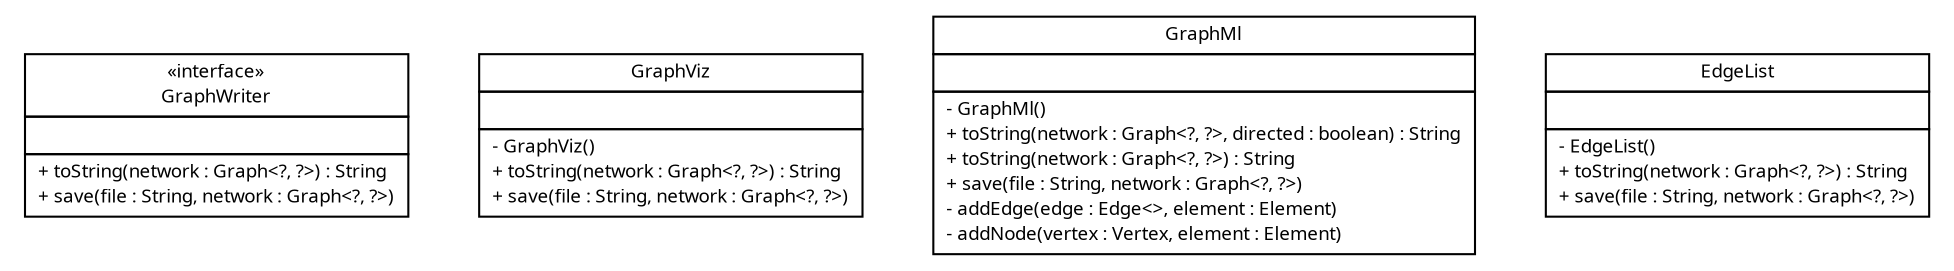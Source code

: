 #!/usr/local/bin/dot
#
# Class diagram 
# Generated by UMLGraph version R5_6 (http://www.umlgraph.org/)
#

digraph G {
	edge [fontname="Trebuchet MS",fontsize=10,labelfontname="Trebuchet MS",labelfontsize=10];
	node [fontname="Trebuchet MS",fontsize=10,shape=plaintext];
	nodesep=0.25;
	ranksep=0.5;
	// broadwick.graph.writer.GraphWriter
	c1240 [label=<<table title="broadwick.graph.writer.GraphWriter" border="0" cellborder="1" cellspacing="0" cellpadding="2" port="p" href="./GraphWriter.html">
		<tr><td><table border="0" cellspacing="0" cellpadding="1">
<tr><td align="center" balign="center"> &#171;interface&#187; </td></tr>
<tr><td align="center" balign="center"><font face="Trebuchet MS"> GraphWriter </font></td></tr>
		</table></td></tr>
		<tr><td><table border="0" cellspacing="0" cellpadding="1">
<tr><td align="left" balign="left">  </td></tr>
		</table></td></tr>
		<tr><td><table border="0" cellspacing="0" cellpadding="1">
<tr><td align="left" balign="left"><font face="Trebuchet MS" point-size="9.0"> + toString(network : Graph&lt;?, ?&gt;) : String </font></td></tr>
<tr><td align="left" balign="left"><font face="Trebuchet MS" point-size="9.0"> + save(file : String, network : Graph&lt;?, ?&gt;) </font></td></tr>
		</table></td></tr>
		</table>>, URL="./GraphWriter.html", fontname="Trebuchet MS", fontcolor="black", fontsize=9.0];
	// broadwick.graph.writer.GraphViz
	c1241 [label=<<table title="broadwick.graph.writer.GraphViz" border="0" cellborder="1" cellspacing="0" cellpadding="2" port="p" href="./GraphViz.html">
		<tr><td><table border="0" cellspacing="0" cellpadding="1">
<tr><td align="center" balign="center"><font face="Trebuchet MS"> GraphViz </font></td></tr>
		</table></td></tr>
		<tr><td><table border="0" cellspacing="0" cellpadding="1">
<tr><td align="left" balign="left">  </td></tr>
		</table></td></tr>
		<tr><td><table border="0" cellspacing="0" cellpadding="1">
<tr><td align="left" balign="left"> - GraphViz() </td></tr>
<tr><td align="left" balign="left"> + toString(network : Graph&lt;?, ?&gt;) : String </td></tr>
<tr><td align="left" balign="left"> + save(file : String, network : Graph&lt;?, ?&gt;) </td></tr>
		</table></td></tr>
		</table>>, URL="./GraphViz.html", fontname="Trebuchet MS", fontcolor="black", fontsize=9.0];
	// broadwick.graph.writer.GraphMl
	c1242 [label=<<table title="broadwick.graph.writer.GraphMl" border="0" cellborder="1" cellspacing="0" cellpadding="2" port="p" href="./GraphMl.html">
		<tr><td><table border="0" cellspacing="0" cellpadding="1">
<tr><td align="center" balign="center"><font face="Trebuchet MS"> GraphMl </font></td></tr>
		</table></td></tr>
		<tr><td><table border="0" cellspacing="0" cellpadding="1">
<tr><td align="left" balign="left">  </td></tr>
		</table></td></tr>
		<tr><td><table border="0" cellspacing="0" cellpadding="1">
<tr><td align="left" balign="left"> - GraphMl() </td></tr>
<tr><td align="left" balign="left"> + toString(network : Graph&lt;?, ?&gt;, directed : boolean) : String </td></tr>
<tr><td align="left" balign="left"> + toString(network : Graph&lt;?, ?&gt;) : String </td></tr>
<tr><td align="left" balign="left"> + save(file : String, network : Graph&lt;?, ?&gt;) </td></tr>
<tr><td align="left" balign="left"> - addEdge(edge : Edge&lt;&gt;, element : Element) </td></tr>
<tr><td align="left" balign="left"> - addNode(vertex : Vertex, element : Element) </td></tr>
		</table></td></tr>
		</table>>, URL="./GraphMl.html", fontname="Trebuchet MS", fontcolor="black", fontsize=9.0];
	// broadwick.graph.writer.EdgeList
	c1243 [label=<<table title="broadwick.graph.writer.EdgeList" border="0" cellborder="1" cellspacing="0" cellpadding="2" port="p" href="./EdgeList.html">
		<tr><td><table border="0" cellspacing="0" cellpadding="1">
<tr><td align="center" balign="center"><font face="Trebuchet MS"> EdgeList </font></td></tr>
		</table></td></tr>
		<tr><td><table border="0" cellspacing="0" cellpadding="1">
<tr><td align="left" balign="left">  </td></tr>
		</table></td></tr>
		<tr><td><table border="0" cellspacing="0" cellpadding="1">
<tr><td align="left" balign="left"> - EdgeList() </td></tr>
<tr><td align="left" balign="left"> + toString(network : Graph&lt;?, ?&gt;) : String </td></tr>
<tr><td align="left" balign="left"> + save(file : String, network : Graph&lt;?, ?&gt;) </td></tr>
		</table></td></tr>
		</table>>, URL="./EdgeList.html", fontname="Trebuchet MS", fontcolor="black", fontsize=9.0];
}

